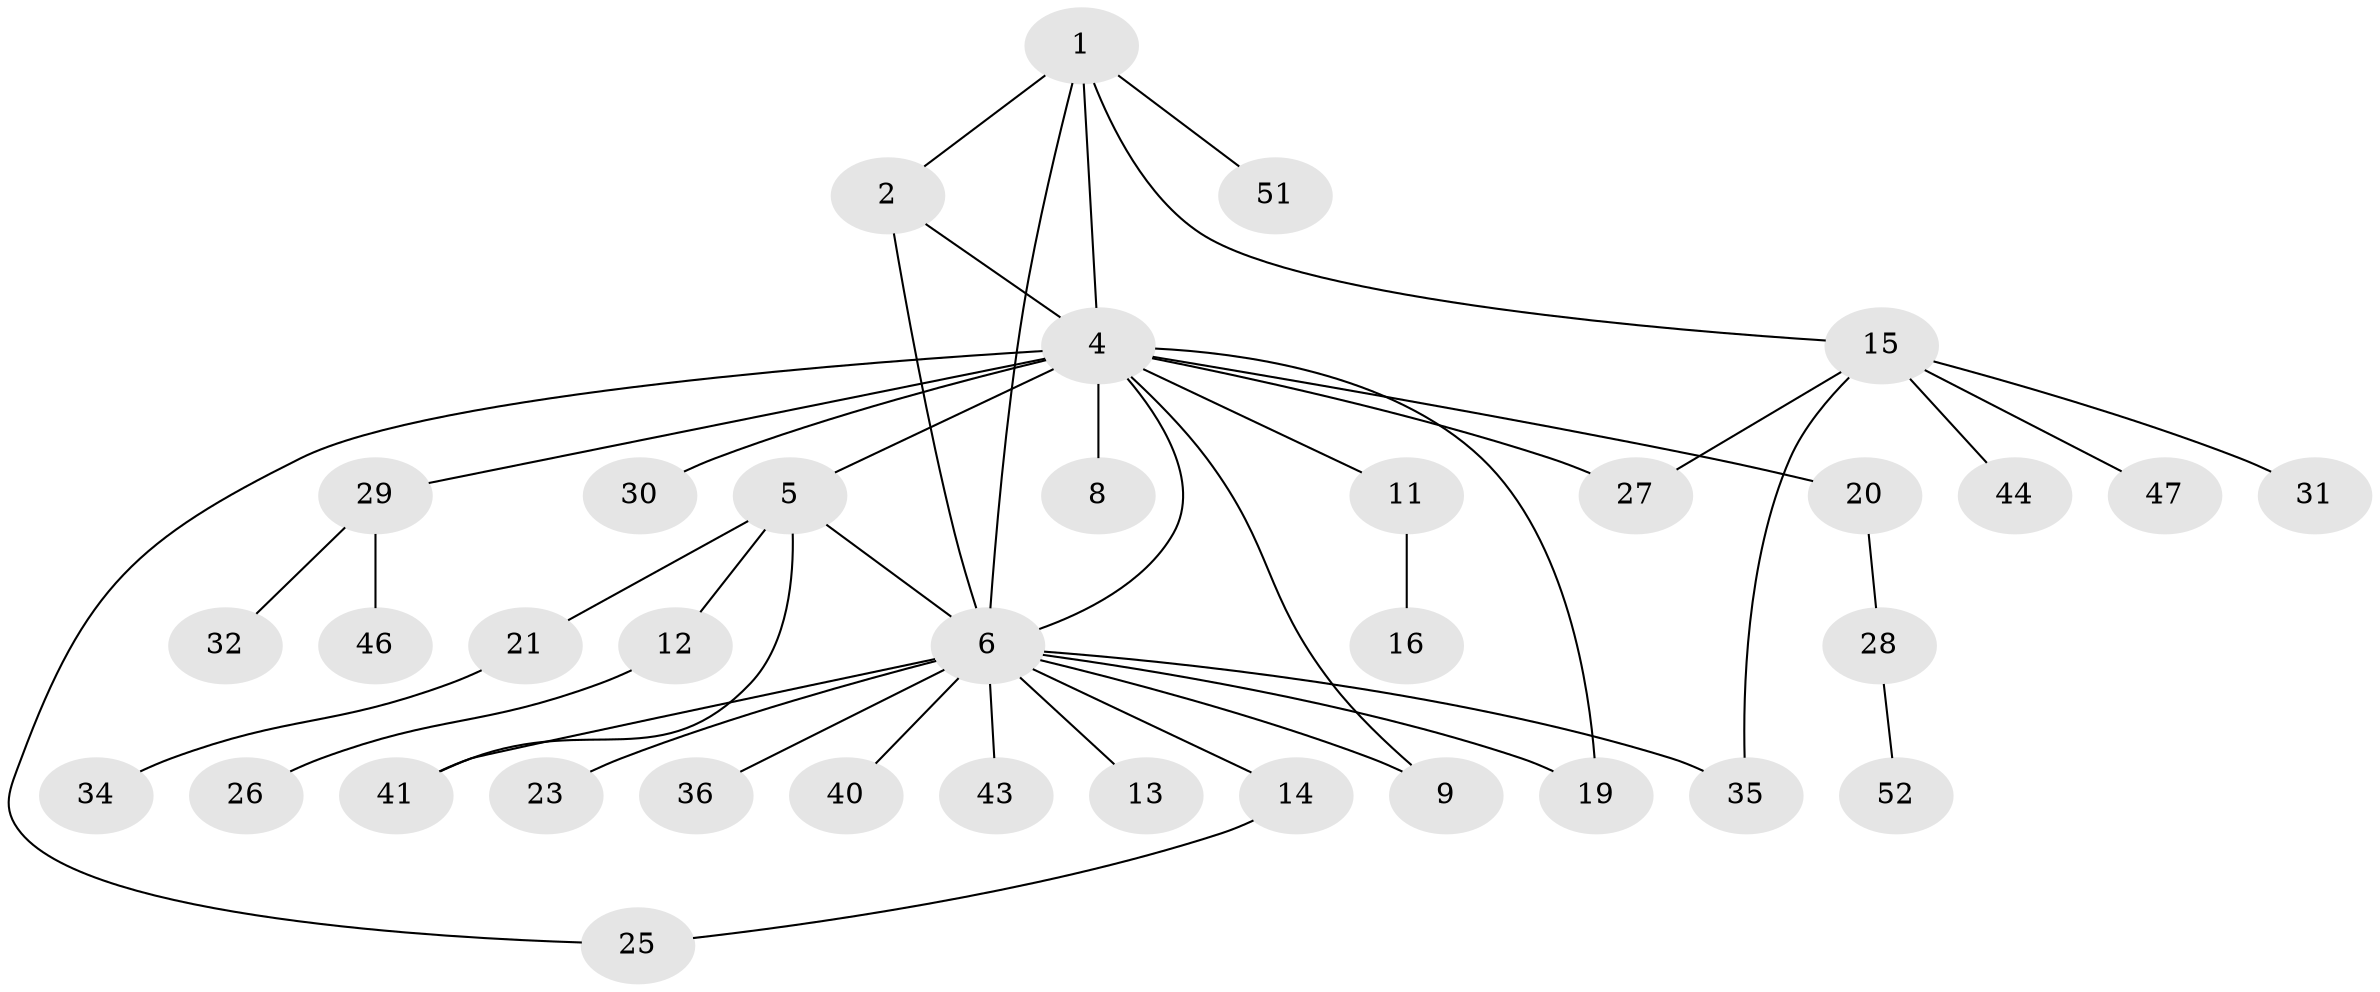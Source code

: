// Generated by graph-tools (version 1.1) at 2025/52/02/27/25 19:52:17]
// undirected, 36 vertices, 45 edges
graph export_dot {
graph [start="1"]
  node [color=gray90,style=filled];
  1 [super="+49"];
  2 [super="+3"];
  4 [super="+7"];
  5 [super="+42"];
  6 [super="+10"];
  8;
  9;
  11 [super="+18"];
  12 [super="+17"];
  13;
  14;
  15 [super="+22"];
  16;
  19;
  20 [super="+24"];
  21 [super="+37"];
  23;
  25 [super="+38"];
  26 [super="+39"];
  27;
  28 [super="+45"];
  29 [super="+33"];
  30;
  31 [super="+50"];
  32;
  34;
  35;
  36;
  40;
  41;
  43;
  44;
  46;
  47 [super="+48"];
  51;
  52;
  1 -- 2;
  1 -- 6;
  1 -- 15;
  1 -- 4;
  1 -- 51;
  2 -- 6;
  2 -- 4;
  4 -- 5 [weight=2];
  4 -- 20;
  4 -- 30;
  4 -- 8;
  4 -- 9;
  4 -- 11;
  4 -- 19;
  4 -- 25;
  4 -- 27;
  4 -- 29;
  4 -- 6;
  5 -- 6;
  5 -- 12;
  5 -- 21;
  5 -- 41;
  6 -- 14;
  6 -- 35;
  6 -- 36;
  6 -- 40;
  6 -- 9;
  6 -- 41;
  6 -- 43;
  6 -- 13;
  6 -- 19;
  6 -- 23;
  11 -- 16;
  12 -- 26;
  14 -- 25;
  15 -- 27;
  15 -- 31;
  15 -- 35;
  15 -- 44;
  15 -- 47;
  20 -- 28;
  21 -- 34;
  28 -- 52;
  29 -- 32;
  29 -- 46;
}
